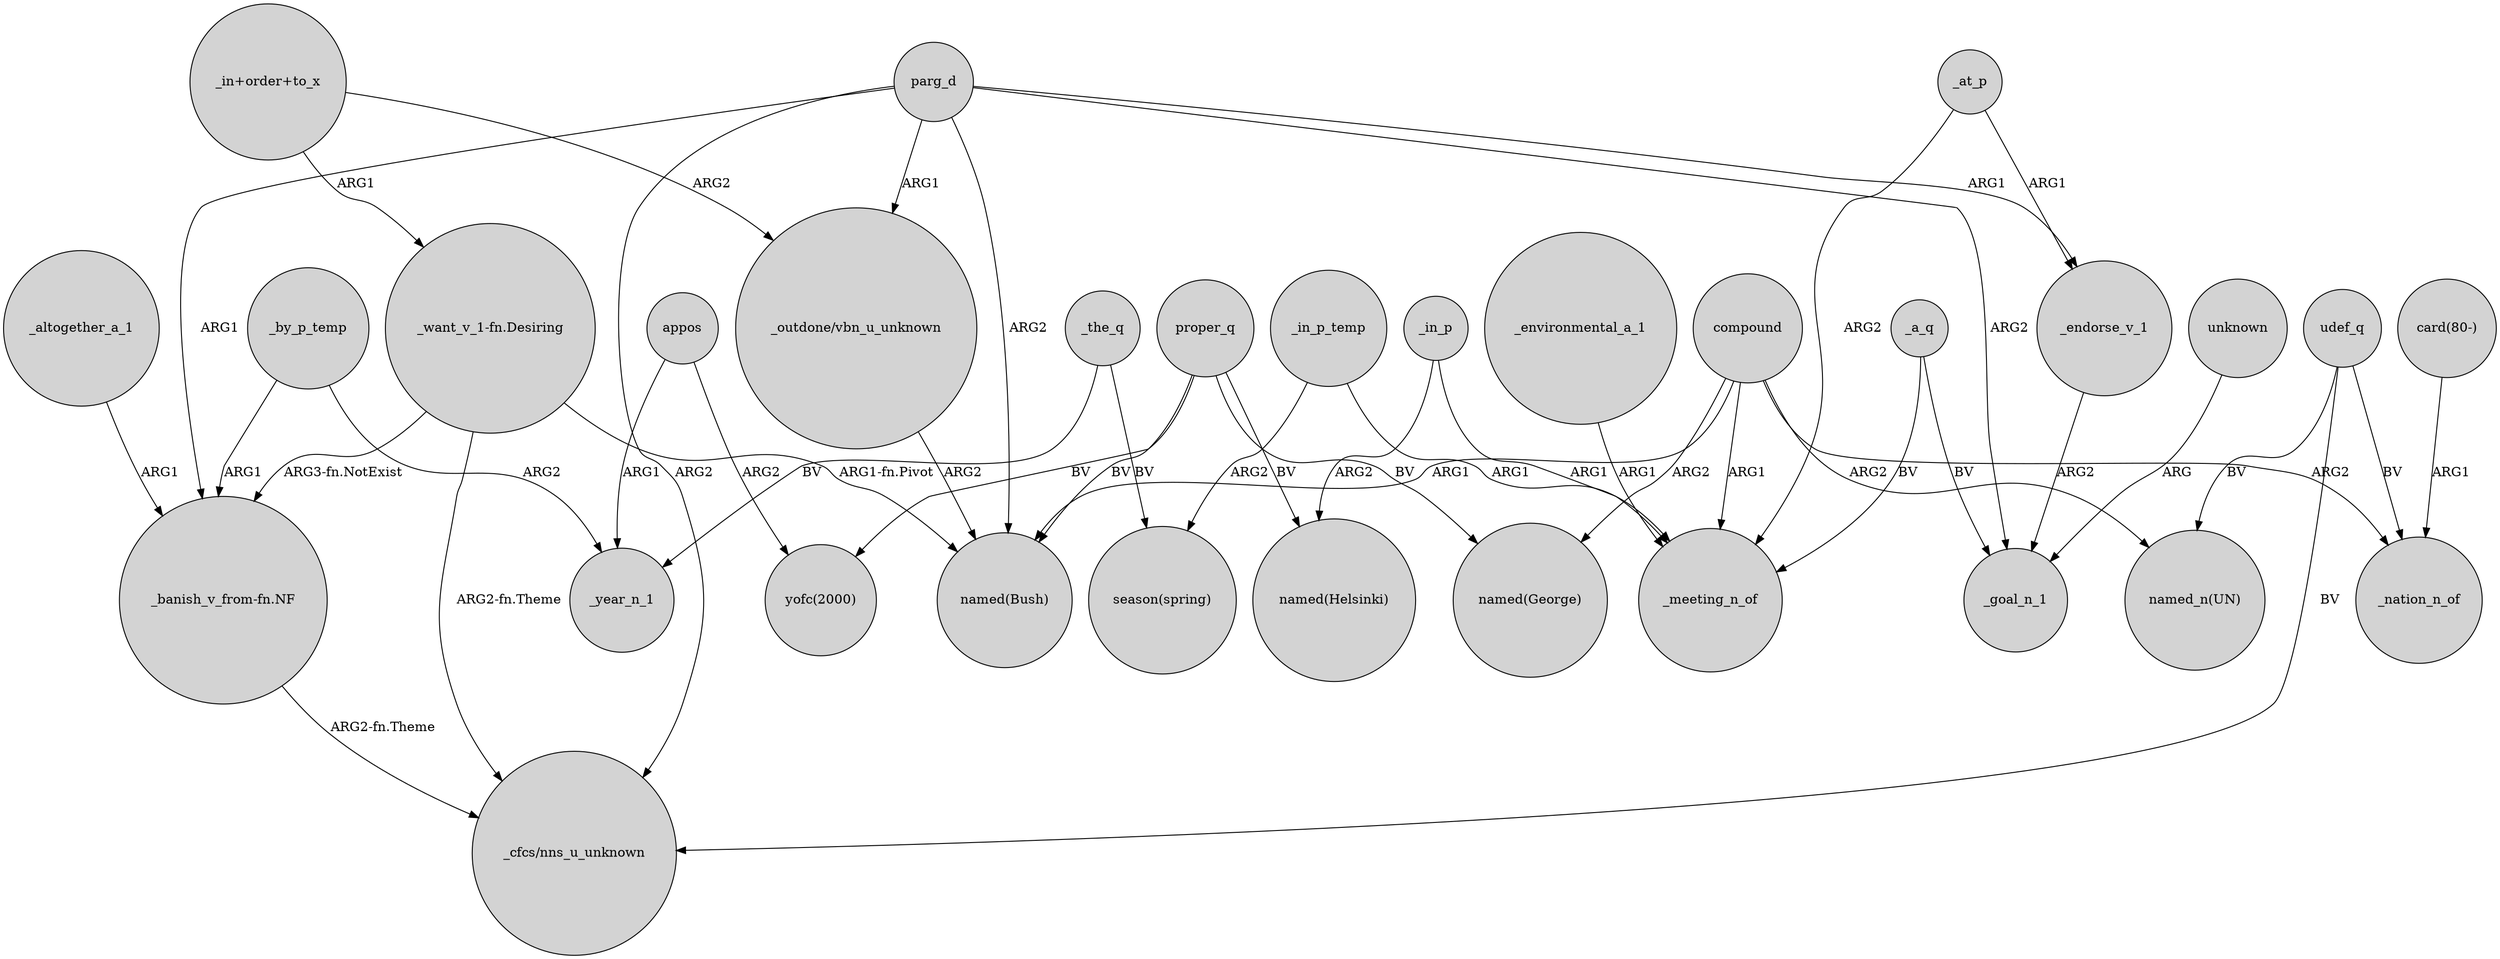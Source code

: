 digraph {
	node [shape=circle style=filled]
	_by_p_temp -> "_banish_v_from-fn.NF" [label=ARG1]
	parg_d -> "_outdone/vbn_u_unknown" [label=ARG1]
	_in_p -> _meeting_n_of [label=ARG1]
	"_banish_v_from-fn.NF" -> "_cfcs/nns_u_unknown" [label="ARG2-fn.Theme"]
	appos -> _year_n_1 [label=ARG1]
	"_want_v_1-fn.Desiring" -> "_banish_v_from-fn.NF" [label="ARG3-fn.NotExist"]
	compound -> "named(George)" [label=ARG2]
	parg_d -> "_cfcs/nns_u_unknown" [label=ARG2]
	"_in+order+to_x" -> "_want_v_1-fn.Desiring" [label=ARG1]
	_in_p_temp -> _meeting_n_of [label=ARG1]
	_a_q -> _goal_n_1 [label=BV]
	_a_q -> _meeting_n_of [label=BV]
	parg_d -> "_banish_v_from-fn.NF" [label=ARG1]
	parg_d -> "named(Bush)" [label=ARG2]
	proper_q -> "yofc(2000)" [label=BV]
	compound -> _meeting_n_of [label=ARG1]
	compound -> _nation_n_of [label=ARG2]
	udef_q -> "named_n(UN)" [label=BV]
	_in_p_temp -> "season(spring)" [label=ARG2]
	_at_p -> _meeting_n_of [label=ARG2]
	proper_q -> "named(Helsinki)" [label=BV]
	_altogether_a_1 -> "_banish_v_from-fn.NF" [label=ARG1]
	"_outdone/vbn_u_unknown" -> "named(Bush)" [label=ARG2]
	"_want_v_1-fn.Desiring" -> "named(Bush)" [label="ARG1-fn.Pivot"]
	appos -> "yofc(2000)" [label=ARG2]
	_by_p_temp -> _year_n_1 [label=ARG2]
	compound -> "named_n(UN)" [label=ARG2]
	udef_q -> _nation_n_of [label=BV]
	"card(80-)" -> _nation_n_of [label=ARG1]
	proper_q -> "named(Bush)" [label=BV]
	proper_q -> "named(George)" [label=BV]
	_the_q -> _year_n_1 [label=BV]
	unknown -> _goal_n_1 [label=ARG]
	_endorse_v_1 -> _goal_n_1 [label=ARG2]
	_the_q -> "season(spring)" [label=BV]
	parg_d -> _goal_n_1 [label=ARG2]
	"_in+order+to_x" -> "_outdone/vbn_u_unknown" [label=ARG2]
	udef_q -> "_cfcs/nns_u_unknown" [label=BV]
	"_want_v_1-fn.Desiring" -> "_cfcs/nns_u_unknown" [label="ARG2-fn.Theme"]
	_at_p -> _endorse_v_1 [label=ARG1]
	parg_d -> _endorse_v_1 [label=ARG1]
	_environmental_a_1 -> _meeting_n_of [label=ARG1]
	compound -> "named(Bush)" [label=ARG1]
	_in_p -> "named(Helsinki)" [label=ARG2]
}

